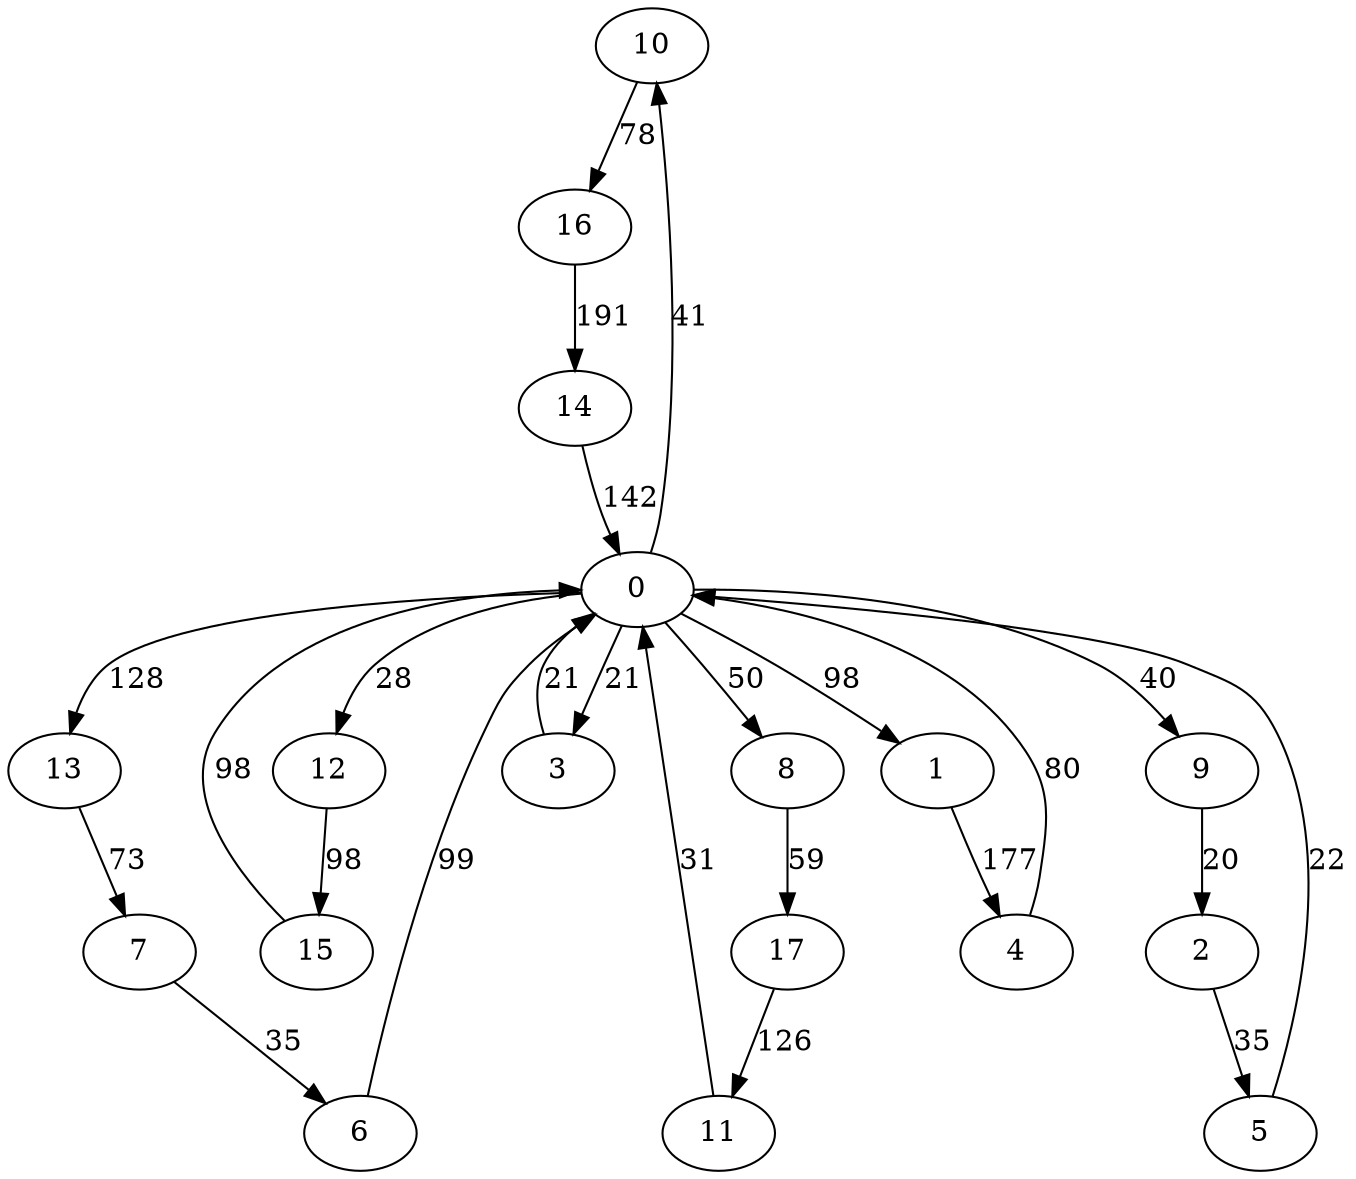 digraph G {
	10->16[ label=78 ];
	8->17[ label=59 ];
	12->15[ label=98 ];
	16->14[ label=191 ];
	6->0[ label=99 ];
	17->11[ label=126 ];
	5->0[ label=22 ];
	2->5[ label=35 ];
	0->12[ label=28 ];
	0->3[ label=21 ];
	0->1[ label=98 ];
	0->10[ label=41 ];
	0->13[ label=128 ];
	0->8[ label=50 ];
	0->9[ label=40 ];
	4->0[ label=80 ];
	11->0[ label=31 ];
	9->2[ label=20 ];
	15->0[ label=98 ];
	3->0[ label=21 ];
	1->4[ label=177 ];
	14->0[ label=142 ];
	13->7[ label=73 ];
	7->6[ label=35 ];
	0 [ label=0 ];
	1 [ label=1 ];
	10 [ label=10 ];
	11 [ label=11 ];
	12 [ label=12 ];
	13 [ label=13 ];
	14 [ label=14 ];
	15 [ label=15 ];
	16 [ label=16 ];
	17 [ label=17 ];
	2 [ label=2 ];
	3 [ label=3 ];
	4 [ label=4 ];
	5 [ label=5 ];
	6 [ label=6 ];
	7 [ label=7 ];
	8 [ label=8 ];
	9 [ label=9 ];

}
